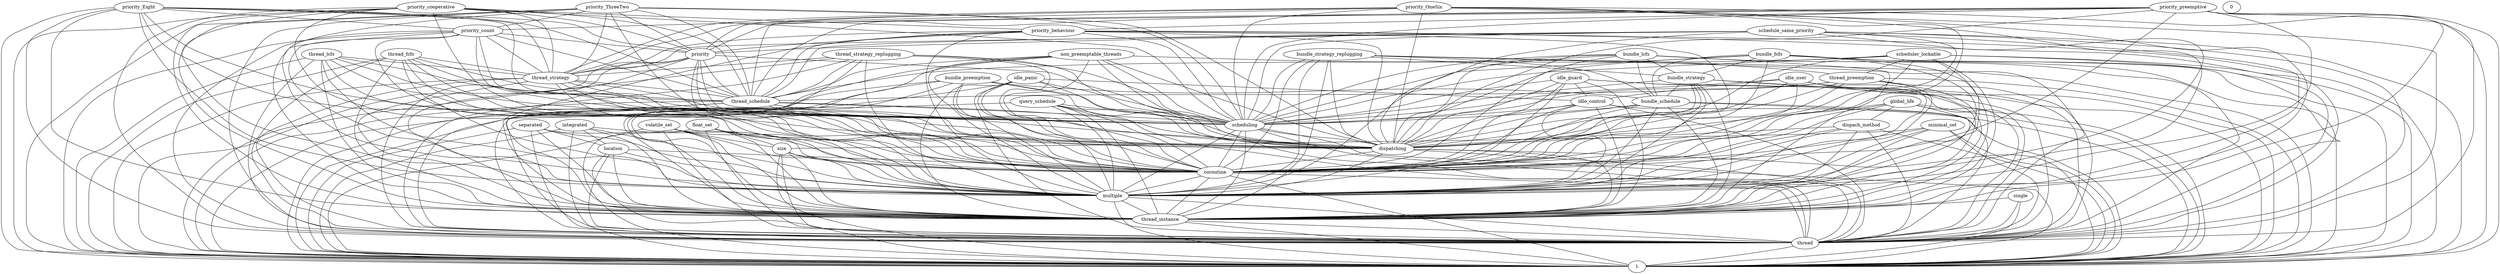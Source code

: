 graph G {
  priority_ThreeTwo;
  bundle_lcfs;
  thread_preemption;
  thread_instance;
  thread_lcfs;
  thread_strategy_replugging;
  priority_behaviour;
  idle_panic;
  separated;
  priority_Eight;
  priority_cooperative;
  size;
  multiple;
  bundle_strategy;
  0;
  thread_strategy;
  priority;
  1;
  bundle_strategy_replugging;
  thread_schedule;
  non_preemptable_threads;
  priority_count;
  dispach_method;
  thread;
  scheduler_lockable;
  single;
  bundle_fcfs;
  query_schedule;
  volatile_set;
  scheduling;
  schedule_same_priority;
  priority_OneSix;
  bundle_preemption;
  location;
  idle_user;
  bundle_schedule;
  dispatching;
  float_set;
  coroutine;
  idle_guard;
  thread_fcfs;
  idle_control;
  minimal_set;
  integrated;
  priority_preemptive;
  global_life;
  separated -- location;
  thread_schedule -- scheduling;
  location -- coroutine;
  bundle_preemption -- bundle_schedule;
  priority_Eight -- priority_count;
  idle_control -- scheduling;
  bundle_lcfs -- bundle_strategy;
  priority_behaviour -- priority;
  dispach_method -- dispatching;
  priority -- thread_strategy;
  bundle_strategy_replugging -- bundle_strategy;
  volatile_set -- size;
  query_schedule -- scheduling;
  idle_guard -- idle_control;
  minimal_set -- size;
  global_life -- dispach_method;
  idle_panic -- idle_control;
  thread_fcfs -- thread_strategy;
  thread_strategy -- thread_schedule;
  non_preemptable_threads -- thread_preemption;
  priority_OneSix -- priority_count;
  float_set -- size;
  thread_strategy_replugging -- thread_strategy;
  size -- coroutine;
  scheduler_lockable -- thread_preemption;
  priority_count -- priority;
  thread_preemption -- thread_schedule;
  multiple -- thread_instance;
  bundle_schedule -- scheduling;
  thread -- 1;
  single -- thread_instance;
  thread_lcfs -- thread_strategy;
  bundle_strategy -- bundle_schedule;
  priority_cooperative -- priority_behaviour;
  scheduling -- dispatching;
  thread_instance -- thread;
  priority_preemptive -- priority_behaviour;
  bundle_fcfs -- bundle_strategy;
  idle_user -- idle_control;
  schedule_same_priority -- priority;
  coroutine -- multiple;
  dispatching -- coroutine;
  integrated -- location;
  priority_ThreeTwo -- priority_count;
  priority_ThreeTwo -- priority;
  bundle_lcfs -- bundle_schedule;
  thread_preemption -- scheduling;
  thread_instance -- 1;
  thread_lcfs -- thread_schedule;
  thread_strategy_replugging -- thread_schedule;
  priority_behaviour -- thread_strategy;
  idle_panic -- scheduling;
  separated -- coroutine;
  priority_Eight -- priority;
  priority_cooperative -- thread_strategy;
  priority_cooperative -- priority;
  size -- multiple;
  multiple -- thread;
  multiple -- 1;
  bundle_strategy -- scheduling;
  thread_strategy -- scheduling;
  priority -- scheduling;
  priority -- thread_schedule;
  bundle_strategy_replugging -- bundle_schedule;
  bundle_strategy_replugging -- scheduling;
  thread_schedule -- dispatching;
  non_preemptable_threads -- scheduling;
  non_preemptable_threads -- thread_schedule;
  priority_count -- scheduling;
  priority_count -- thread_strategy;
  priority_count -- thread_schedule;
  dispach_method -- coroutine;
  scheduler_lockable -- scheduling;
  scheduler_lockable -- thread_schedule;
  single -- thread;
  single -- 1;
  bundle_fcfs -- bundle_schedule;
  bundle_fcfs -- scheduling;
  query_schedule -- dispatching;
  volatile_set -- multiple;
  volatile_set -- coroutine;
  scheduling -- coroutine;
  schedule_same_priority -- scheduling;
  schedule_same_priority -- thread_strategy;
  schedule_same_priority -- thread_schedule;
  priority_OneSix -- scheduling;
  priority_OneSix -- thread_strategy;
  priority_OneSix -- priority;
  priority_OneSix -- thread_schedule;
  bundle_preemption -- scheduling;
  location -- multiple;
  idle_user -- scheduling;
  bundle_schedule -- dispatching;
  bundle_schedule -- coroutine;
  dispatching -- multiple;
  float_set -- multiple;
  float_set -- coroutine;
  coroutine -- thread_instance;
  coroutine -- thread;
  coroutine -- 1;
  idle_guard -- scheduling;
  thread_fcfs -- scheduling;
  thread_fcfs -- thread_schedule;
  idle_control -- dispatching;
  idle_control -- coroutine;
  minimal_set -- multiple;
  minimal_set -- coroutine;
  integrated -- multiple;
  integrated -- coroutine;
  priority_preemptive -- thread_strategy;
  priority_preemptive -- priority;
  global_life -- dispatching;
  global_life -- coroutine;
  priority_ThreeTwo -- scheduling;
  priority_ThreeTwo -- thread_strategy;
  priority_ThreeTwo -- thread_schedule;
  bundle_lcfs -- dispatching;
  bundle_lcfs -- coroutine;
  bundle_lcfs -- scheduling;
  thread_preemption -- dispatching;
  thread_preemption -- coroutine;
  thread_lcfs -- dispatching;
  thread_lcfs -- scheduling;
  thread_strategy_replugging -- dispatching;
  thread_strategy_replugging -- scheduling;
  priority_behaviour -- scheduling;
  priority_behaviour -- thread_schedule;
  idle_panic -- dispatching;
  idle_panic -- coroutine;
  separated -- thread_instance;
  separated -- multiple;
  separated -- thread;
  separated -- 1;
  priority_Eight -- scheduling;
  priority_Eight -- thread_strategy;
  priority_Eight -- thread_schedule;
  priority_cooperative -- scheduling;
  priority_cooperative -- thread_schedule;
  size -- thread_instance;
  size -- thread;
  size -- 1;
  bundle_strategy -- dispatching;
  bundle_strategy -- coroutine;
  thread_strategy -- dispatching;
  thread_strategy -- coroutine;
  priority -- dispatching;
  priority -- coroutine;
  bundle_strategy_replugging -- dispatching;
  bundle_strategy_replugging -- coroutine;
  thread_schedule -- multiple;
  thread_schedule -- coroutine;
  non_preemptable_threads -- multiple;
  non_preemptable_threads -- dispatching;
  non_preemptable_threads -- coroutine;
  priority_count -- multiple;
  priority_count -- dispatching;
  priority_count -- coroutine;
  dispach_method -- thread_instance;
  dispach_method -- multiple;
  dispach_method -- thread;
  dispach_method -- 1;
  scheduler_lockable -- multiple;
  scheduler_lockable -- dispatching;
  scheduler_lockable -- coroutine;
  bundle_fcfs -- dispatching;
  bundle_fcfs -- coroutine;
  query_schedule -- multiple;
  query_schedule -- coroutine;
  volatile_set -- thread_instance;
  volatile_set -- thread;
  volatile_set -- 1;
  scheduling -- thread_instance;
  scheduling -- multiple;
  scheduling -- thread;
  scheduling -- 1;
  schedule_same_priority -- multiple;
  schedule_same_priority -- thread_instance;
  schedule_same_priority -- thread;
  schedule_same_priority -- dispatching;
  schedule_same_priority -- coroutine;
  schedule_same_priority -- 1;
  priority_OneSix -- thread_instance;
  priority_OneSix -- multiple;
  priority_OneSix -- thread;
  priority_OneSix -- dispatching;
  priority_OneSix -- coroutine;
  priority_OneSix -- 1;
  bundle_preemption -- multiple;
  bundle_preemption -- thread_instance;
  bundle_preemption -- thread;
  bundle_preemption -- dispatching;
  bundle_preemption -- coroutine;
  bundle_preemption -- 1;
  location -- thread_instance;
  location -- thread;
  location -- 1;
  idle_user -- multiple;
  idle_user -- thread_instance;
  idle_user -- thread;
  idle_user -- dispatching;
  idle_user -- coroutine;
  idle_user -- 1;
  bundle_schedule -- multiple;
  bundle_schedule -- thread_instance;
  bundle_schedule -- thread;
  bundle_schedule -- 1;
  dispatching -- thread_instance;
  dispatching -- thread;
  dispatching -- 1;
  float_set -- thread_instance;
  float_set -- thread;
  float_set -- 1;
  idle_guard -- multiple;
  idle_guard -- thread_instance;
  idle_guard -- thread;
  idle_guard -- dispatching;
  idle_guard -- coroutine;
  idle_guard -- 1;
  thread_fcfs -- multiple;
  thread_fcfs -- thread_instance;
  thread_fcfs -- thread;
  thread_fcfs -- dispatching;
  thread_fcfs -- coroutine;
  thread_fcfs -- 1;
  idle_control -- multiple;
  idle_control -- thread_instance;
  idle_control -- thread;
  idle_control -- 1;
  minimal_set -- thread_instance;
  minimal_set -- thread;
  minimal_set -- 1;
  integrated -- thread_instance;
  integrated -- thread;
  integrated -- 1;
  priority_preemptive -- dispatching;
  priority_preemptive -- coroutine;
  priority_preemptive -- scheduling;
  priority_preemptive -- thread_schedule;
  global_life -- multiple;
  global_life -- thread_instance;
  global_life -- thread;
  global_life -- 1;
  priority_ThreeTwo -- thread_instance;
  priority_ThreeTwo -- multiple;
  priority_ThreeTwo -- thread;
  priority_ThreeTwo -- dispatching;
  priority_ThreeTwo -- coroutine;
  priority_ThreeTwo -- 1;
  bundle_lcfs -- thread_instance;
  bundle_lcfs -- multiple;
  bundle_lcfs -- thread;
  bundle_lcfs -- 1;
  thread_preemption -- thread_instance;
  thread_preemption -- multiple;
  thread_preemption -- thread;
  thread_preemption -- 1;
  thread_lcfs -- thread_instance;
  thread_lcfs -- multiple;
  thread_lcfs -- thread;
  thread_lcfs -- coroutine;
  thread_lcfs -- 1;
  thread_strategy_replugging -- thread_instance;
  thread_strategy_replugging -- multiple;
  thread_strategy_replugging -- thread;
  thread_strategy_replugging -- coroutine;
  thread_strategy_replugging -- 1;
  priority_behaviour -- multiple;
  priority_behaviour -- thread_instance;
  priority_behaviour -- thread;
  priority_behaviour -- dispatching;
  priority_behaviour -- coroutine;
  priority_behaviour -- 1;
  idle_panic -- thread_instance;
  idle_panic -- multiple;
  idle_panic -- thread;
  idle_panic -- 1;
  priority_Eight -- thread_instance;
  priority_Eight -- multiple;
  priority_Eight -- thread;
  priority_Eight -- dispatching;
  priority_Eight -- coroutine;
  priority_Eight -- 1;
  priority_cooperative -- thread_instance;
  priority_cooperative -- multiple;
  priority_cooperative -- thread;
  priority_cooperative -- dispatching;
  priority_cooperative -- coroutine;
  priority_cooperative -- 1;
  bundle_strategy -- thread_instance;
  bundle_strategy -- multiple;
  bundle_strategy -- thread;
  bundle_strategy -- 1;
  thread_strategy -- thread_instance;
  thread_strategy -- multiple;
  thread_strategy -- thread;
  thread_strategy -- 1;
  priority -- multiple;
  priority -- thread_instance;
  priority -- thread;
  priority -- 1;
  bundle_strategy_replugging -- multiple;
  bundle_strategy_replugging -- thread_instance;
  bundle_strategy_replugging -- thread;
  bundle_strategy_replugging -- 1;
  thread_schedule -- thread_instance;
  thread_schedule -- thread;
  thread_schedule -- 1;
  non_preemptable_threads -- thread_instance;
  non_preemptable_threads -- thread;
  non_preemptable_threads -- 1;
  priority_count -- thread_instance;
  priority_count -- thread;
  priority_count -- 1;
  scheduler_lockable -- thread_instance;
  scheduler_lockable -- thread;
  scheduler_lockable -- 1;
  bundle_fcfs -- multiple;
  bundle_fcfs -- thread_instance;
  bundle_fcfs -- thread;
  bundle_fcfs -- 1;
  query_schedule -- thread_instance;
  query_schedule -- thread;
  query_schedule -- 1;
  priority_preemptive -- thread_instance;
  priority_preemptive -- multiple;
  priority_preemptive -- thread;
  priority_preemptive -- 1;
}
